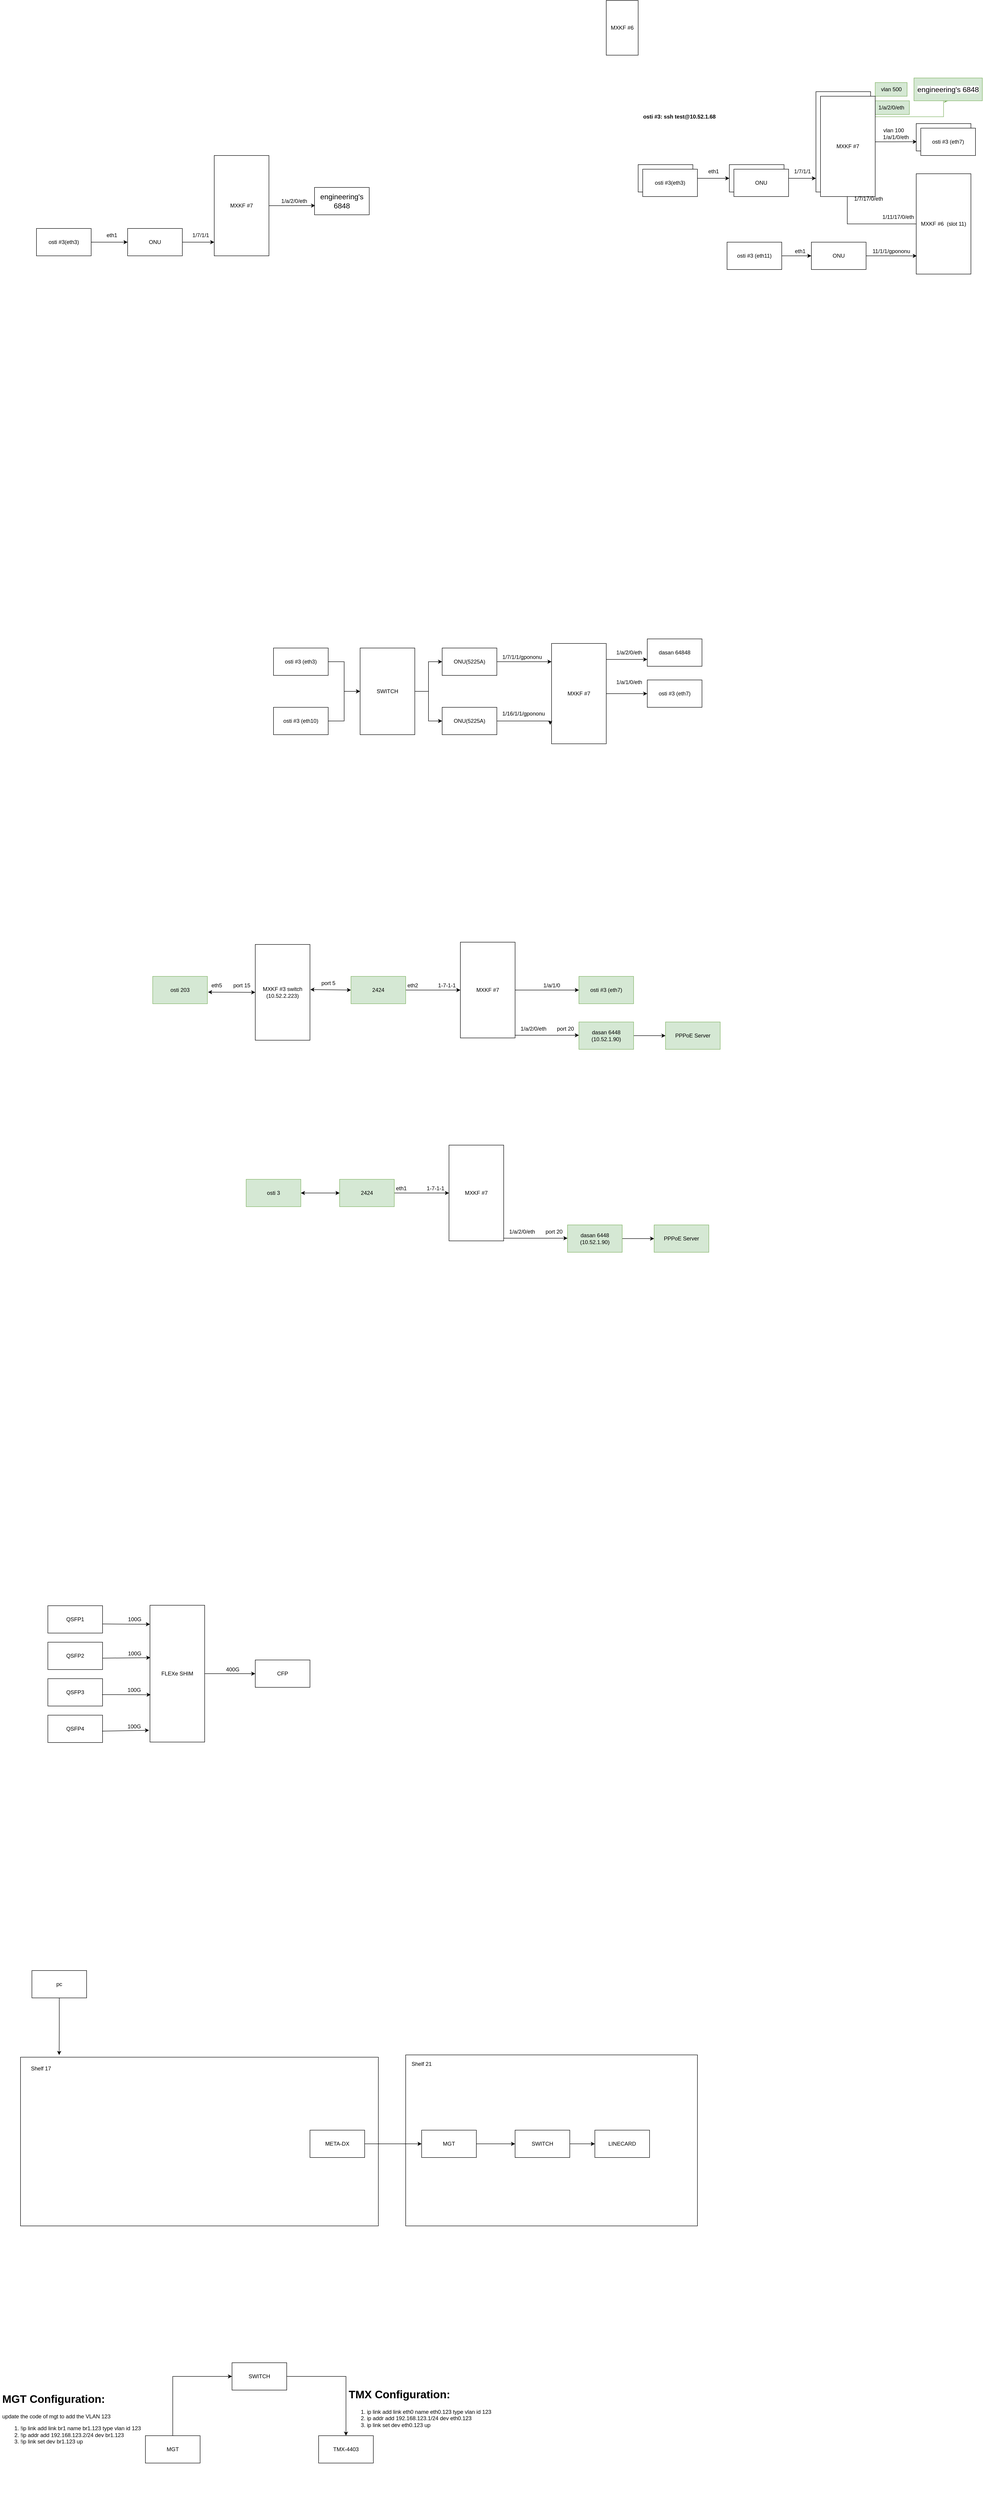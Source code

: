 <mxfile version="22.1.8" type="github">
  <diagram id="tsFhzmOzj81X6Yah-v6f" name="Page-1">
    <mxGraphModel dx="3130" dy="735" grid="1" gridSize="10" guides="1" tooltips="1" connect="1" arrows="1" fold="1" page="1" pageScale="1" pageWidth="850" pageHeight="1100" math="0" shadow="0">
      <root>
        <mxCell id="0" />
        <mxCell id="1" parent="0" />
        <mxCell id="RoBhPjakch0S73SjZGBo-20" value="" style="rounded=0;whiteSpace=wrap;html=1;" parent="1" vertex="1">
          <mxGeometry x="-490" y="4565" width="640" height="375" as="geometry" />
        </mxCell>
        <mxCell id="RoBhPjakch0S73SjZGBo-16" value="" style="rounded=0;whiteSpace=wrap;html=1;" parent="1" vertex="1">
          <mxGeometry x="-1335" y="4570" width="785" height="370" as="geometry" />
        </mxCell>
        <mxCell id="ycfVXXyiEoJaVL-t-4BX-1" value="QSFP1" style="rounded=0;whiteSpace=wrap;html=1;" parent="1" vertex="1">
          <mxGeometry x="-1275" y="3580" width="120" height="60" as="geometry" />
        </mxCell>
        <mxCell id="ycfVXXyiEoJaVL-t-4BX-2" value="QSFP2" style="rounded=0;whiteSpace=wrap;html=1;" parent="1" vertex="1">
          <mxGeometry x="-1275" y="3660" width="120" height="60" as="geometry" />
        </mxCell>
        <mxCell id="ycfVXXyiEoJaVL-t-4BX-3" value="QSFP3" style="rounded=0;whiteSpace=wrap;html=1;" parent="1" vertex="1">
          <mxGeometry x="-1275" y="3740" width="120" height="60" as="geometry" />
        </mxCell>
        <mxCell id="ycfVXXyiEoJaVL-t-4BX-4" value="QSFP4" style="rounded=0;whiteSpace=wrap;html=1;" parent="1" vertex="1">
          <mxGeometry x="-1275" y="3820" width="120" height="60" as="geometry" />
        </mxCell>
        <mxCell id="ycfVXXyiEoJaVL-t-4BX-17" style="edgeStyle=orthogonalEdgeStyle;rounded=0;orthogonalLoop=1;jettySize=auto;html=1;entryX=0;entryY=0.5;entryDx=0;entryDy=0;" parent="1" source="ycfVXXyiEoJaVL-t-4BX-5" target="ycfVXXyiEoJaVL-t-4BX-16" edge="1">
          <mxGeometry relative="1" as="geometry" />
        </mxCell>
        <mxCell id="ycfVXXyiEoJaVL-t-4BX-5" value="FLEXe SHIM" style="rounded=0;whiteSpace=wrap;html=1;" parent="1" vertex="1">
          <mxGeometry x="-1051" y="3579" width="120" height="300" as="geometry" />
        </mxCell>
        <mxCell id="ycfVXXyiEoJaVL-t-4BX-7" value="" style="endArrow=classic;html=1;rounded=0;entryX=0;entryY=0.139;entryDx=0;entryDy=0;entryPerimeter=0;" parent="1" target="ycfVXXyiEoJaVL-t-4BX-5" edge="1">
          <mxGeometry width="50" height="50" relative="1" as="geometry">
            <mxPoint x="-1155" y="3620" as="sourcePoint" />
            <mxPoint x="-1105" y="3570" as="targetPoint" />
          </mxGeometry>
        </mxCell>
        <mxCell id="ycfVXXyiEoJaVL-t-4BX-8" value="100G" style="text;html=1;align=center;verticalAlign=middle;resizable=0;points=[];autosize=1;strokeColor=none;fillColor=none;" parent="1" vertex="1">
          <mxGeometry x="-1110" y="3595" width="50" height="30" as="geometry" />
        </mxCell>
        <mxCell id="ycfVXXyiEoJaVL-t-4BX-9" value="" style="endArrow=classic;html=1;rounded=0;entryX=0.007;entryY=0.383;entryDx=0;entryDy=0;entryPerimeter=0;" parent="1" target="ycfVXXyiEoJaVL-t-4BX-5" edge="1">
          <mxGeometry width="50" height="50" relative="1" as="geometry">
            <mxPoint x="-1155" y="3695" as="sourcePoint" />
            <mxPoint x="-1008" y="3696" as="targetPoint" />
          </mxGeometry>
        </mxCell>
        <mxCell id="ycfVXXyiEoJaVL-t-4BX-10" value="100G" style="text;html=1;align=center;verticalAlign=middle;resizable=0;points=[];autosize=1;strokeColor=none;fillColor=none;" parent="1" vertex="1">
          <mxGeometry x="-1110" y="3670" width="50" height="30" as="geometry" />
        </mxCell>
        <mxCell id="ycfVXXyiEoJaVL-t-4BX-11" value="" style="endArrow=classic;html=1;rounded=0;entryX=0.013;entryY=0.654;entryDx=0;entryDy=0;entryPerimeter=0;" parent="1" target="ycfVXXyiEoJaVL-t-4BX-5" edge="1">
          <mxGeometry width="50" height="50" relative="1" as="geometry">
            <mxPoint x="-1156" y="3775" as="sourcePoint" />
            <mxPoint x="-1005" y="3775" as="targetPoint" />
          </mxGeometry>
        </mxCell>
        <mxCell id="ycfVXXyiEoJaVL-t-4BX-12" value="100G" style="text;html=1;align=center;verticalAlign=middle;resizable=0;points=[];autosize=1;strokeColor=none;fillColor=none;" parent="1" vertex="1">
          <mxGeometry x="-1111" y="3750" width="50" height="30" as="geometry" />
        </mxCell>
        <mxCell id="ycfVXXyiEoJaVL-t-4BX-13" value="" style="endArrow=classic;html=1;rounded=0;entryX=-0.017;entryY=0.914;entryDx=0;entryDy=0;entryPerimeter=0;" parent="1" target="ycfVXXyiEoJaVL-t-4BX-5" edge="1">
          <mxGeometry width="50" height="50" relative="1" as="geometry">
            <mxPoint x="-1156" y="3855" as="sourcePoint" />
            <mxPoint x="-1005" y="3855" as="targetPoint" />
          </mxGeometry>
        </mxCell>
        <mxCell id="ycfVXXyiEoJaVL-t-4BX-14" value="100G" style="text;html=1;align=center;verticalAlign=middle;resizable=0;points=[];autosize=1;strokeColor=none;fillColor=none;" parent="1" vertex="1">
          <mxGeometry x="-1111" y="3830" width="50" height="30" as="geometry" />
        </mxCell>
        <mxCell id="xkojzBocIQlxvHc8nYXy-2" style="edgeStyle=orthogonalEdgeStyle;rounded=0;orthogonalLoop=1;jettySize=auto;html=1;entryX=0.011;entryY=0.663;entryDx=0;entryDy=0;entryPerimeter=0;" parent="1" source="oCaNXbAEzwnn3TS64N5w-2" target="OVJsIE3Kg0r2sYpZOIyG-10" edge="1">
          <mxGeometry relative="1" as="geometry" />
        </mxCell>
        <mxCell id="kOKdreXNkwBDauQ7wuBe-7" style="edgeStyle=orthogonalEdgeStyle;rounded=0;orthogonalLoop=1;jettySize=auto;html=1;exitX=1;exitY=0.25;exitDx=0;exitDy=0;entryX=0.5;entryY=1;entryDx=0;entryDy=0;fillColor=#d5e8d4;strokeColor=#82b366;" parent="1" source="oCaNXbAEzwnn3TS64N5w-2" target="kOKdreXNkwBDauQ7wuBe-3" edge="1">
          <mxGeometry relative="1" as="geometry">
            <mxPoint x="690" y="315.143" as="targetPoint" />
            <Array as="points">
              <mxPoint x="690" y="315" />
            </Array>
          </mxGeometry>
        </mxCell>
        <mxCell id="oCaNXbAEzwnn3TS64N5w-2" value="MXKF #7" style="rounded=0;whiteSpace=wrap;html=1;" parent="1" vertex="1">
          <mxGeometry x="410" y="260" width="120" height="220" as="geometry" />
        </mxCell>
        <mxCell id="oCaNXbAEzwnn3TS64N5w-5" value="MXKF #6" style="rounded=0;whiteSpace=wrap;html=1;" parent="1" vertex="1">
          <mxGeometry x="-50" y="60" width="70" height="120" as="geometry" />
        </mxCell>
        <mxCell id="OVJsIE3Kg0r2sYpZOIyG-3" value="ONU" style="rounded=0;whiteSpace=wrap;html=1;" parent="1" vertex="1">
          <mxGeometry x="220" y="420" width="120" height="60" as="geometry" />
        </mxCell>
        <mxCell id="OVJsIE3Kg0r2sYpZOIyG-6" value="" style="endArrow=classic;html=1;rounded=0;exitX=1;exitY=0.5;exitDx=0;exitDy=0;" parent="1" source="OVJsIE3Kg0r2sYpZOIyG-3" edge="1">
          <mxGeometry width="50" height="50" relative="1" as="geometry">
            <mxPoint x="630" y="370" as="sourcePoint" />
            <mxPoint x="410" y="450" as="targetPoint" />
            <Array as="points">
              <mxPoint x="409" y="450" />
            </Array>
          </mxGeometry>
        </mxCell>
        <mxCell id="OVJsIE3Kg0r2sYpZOIyG-7" value="1/7/1/1" style="text;html=1;align=center;verticalAlign=middle;resizable=0;points=[];autosize=1;strokeColor=none;fillColor=none;" parent="1" vertex="1">
          <mxGeometry x="350" y="420" width="60" height="30" as="geometry" />
        </mxCell>
        <mxCell id="OVJsIE3Kg0r2sYpZOIyG-8" value="osti #3(eth3)" style="rounded=0;whiteSpace=wrap;html=1;" parent="1" vertex="1">
          <mxGeometry x="20" y="420" width="120" height="60" as="geometry" />
        </mxCell>
        <mxCell id="OVJsIE3Kg0r2sYpZOIyG-9" value="" style="endArrow=classic;html=1;rounded=0;entryX=0;entryY=0.5;entryDx=0;entryDy=0;exitX=1;exitY=0.5;exitDx=0;exitDy=0;" parent="1" source="OVJsIE3Kg0r2sYpZOIyG-8" target="OVJsIE3Kg0r2sYpZOIyG-3" edge="1">
          <mxGeometry width="50" height="50" relative="1" as="geometry">
            <mxPoint x="500" y="370" as="sourcePoint" />
            <mxPoint x="550" y="320" as="targetPoint" />
          </mxGeometry>
        </mxCell>
        <mxCell id="OVJsIE3Kg0r2sYpZOIyG-10" value="osti #3 (eth7)" style="rounded=0;whiteSpace=wrap;html=1;" parent="1" vertex="1">
          <mxGeometry x="630" y="330" width="120" height="60" as="geometry" />
        </mxCell>
        <mxCell id="OVJsIE3Kg0r2sYpZOIyG-12" value="1/a/1/0/eth" style="text;html=1;align=center;verticalAlign=middle;resizable=0;points=[];autosize=1;strokeColor=none;fillColor=none;" parent="1" vertex="1">
          <mxGeometry x="545" y="345" width="80" height="30" as="geometry" />
        </mxCell>
        <mxCell id="OVJsIE3Kg0r2sYpZOIyG-13" value="eth1" style="text;html=1;align=center;verticalAlign=middle;resizable=0;points=[];autosize=1;strokeColor=none;fillColor=none;" parent="1" vertex="1">
          <mxGeometry x="160" y="420" width="50" height="30" as="geometry" />
        </mxCell>
        <mxCell id="Korf-E8ZxmhPNMWWgL9d-3" value="1/7/17/0/eth" style="text;html=1;align=center;verticalAlign=middle;resizable=0;points=[];autosize=1;strokeColor=none;fillColor=none;" parent="1" vertex="1">
          <mxGeometry x="480" y="480" width="90" height="30" as="geometry" />
        </mxCell>
        <mxCell id="C3RCakh0eqGwOHcdUnzC-3" style="edgeStyle=orthogonalEdgeStyle;rounded=0;orthogonalLoop=1;jettySize=auto;html=1;entryX=0;entryY=0.5;entryDx=0;entryDy=0;" parent="1" source="zYByoX5MQHZUKJVzKYo3-1" target="C3RCakh0eqGwOHcdUnzC-2" edge="1">
          <mxGeometry relative="1" as="geometry" />
        </mxCell>
        <mxCell id="zYByoX5MQHZUKJVzKYo3-1" value="osti #3&amp;nbsp;(eth11)" style="rounded=0;whiteSpace=wrap;html=1;" parent="1" vertex="1">
          <mxGeometry x="215" y="590" width="120" height="60" as="geometry" />
        </mxCell>
        <mxCell id="C3RCakh0eqGwOHcdUnzC-1" style="edgeStyle=orthogonalEdgeStyle;rounded=0;orthogonalLoop=1;jettySize=auto;html=1;exitX=0;exitY=0.5;exitDx=0;exitDy=0;entryX=0.573;entryY=0.996;entryDx=0;entryDy=0;entryPerimeter=0;" parent="1" source="SztMY1M9_27JJNUBQcHW-1" target="oCaNXbAEzwnn3TS64N5w-2" edge="1">
          <mxGeometry relative="1" as="geometry">
            <mxPoint x="470" y="550" as="targetPoint" />
            <Array as="points">
              <mxPoint x="479" y="550" />
            </Array>
          </mxGeometry>
        </mxCell>
        <mxCell id="SztMY1M9_27JJNUBQcHW-1" value="MXKF #6&amp;nbsp; (slot 11)" style="rounded=0;whiteSpace=wrap;html=1;" parent="1" vertex="1">
          <mxGeometry x="630" y="440" width="120" height="220" as="geometry" />
        </mxCell>
        <mxCell id="HCRacPn0EdS-XTFSOw1g-1" value="&lt;b&gt;osti #3:&amp;nbsp;ssh test@10.52.1.68&lt;/b&gt;" style="text;html=1;align=center;verticalAlign=middle;resizable=0;points=[];autosize=1;strokeColor=none;fillColor=none;" parent="1" vertex="1">
          <mxGeometry x="20" y="300" width="180" height="30" as="geometry" />
        </mxCell>
        <mxCell id="kOKdreXNkwBDauQ7wuBe-11" style="edgeStyle=orthogonalEdgeStyle;rounded=0;orthogonalLoop=1;jettySize=auto;html=1;entryX=0.011;entryY=0.819;entryDx=0;entryDy=0;entryPerimeter=0;" parent="1" source="C3RCakh0eqGwOHcdUnzC-2" target="SztMY1M9_27JJNUBQcHW-1" edge="1">
          <mxGeometry relative="1" as="geometry" />
        </mxCell>
        <mxCell id="C3RCakh0eqGwOHcdUnzC-2" value="ONU" style="rounded=0;whiteSpace=wrap;html=1;" parent="1" vertex="1">
          <mxGeometry x="400" y="590" width="120" height="60" as="geometry" />
        </mxCell>
        <mxCell id="C3RCakh0eqGwOHcdUnzC-5" value="eth1" style="text;html=1;align=center;verticalAlign=middle;resizable=0;points=[];autosize=1;strokeColor=none;fillColor=none;" parent="1" vertex="1">
          <mxGeometry x="350" y="595" width="50" height="30" as="geometry" />
        </mxCell>
        <mxCell id="C3RCakh0eqGwOHcdUnzC-6" value="11/1/1/gpononu" style="text;html=1;align=center;verticalAlign=middle;resizable=0;points=[];autosize=1;strokeColor=none;fillColor=none;" parent="1" vertex="1">
          <mxGeometry x="520" y="595" width="110" height="30" as="geometry" />
        </mxCell>
        <mxCell id="C3RCakh0eqGwOHcdUnzC-7" value="1/11/17/0/eth" style="text;html=1;align=center;verticalAlign=middle;resizable=0;points=[];autosize=1;strokeColor=none;fillColor=none;" parent="1" vertex="1">
          <mxGeometry x="545" y="520" width="90" height="30" as="geometry" />
        </mxCell>
        <mxCell id="mVCpiIn3_WIX-GBMm18o-9" style="edgeStyle=orthogonalEdgeStyle;rounded=0;orthogonalLoop=1;jettySize=auto;html=1;entryX=0;entryY=0.5;entryDx=0;entryDy=0;" parent="1" source="mVCpiIn3_WIX-GBMm18o-1" target="mVCpiIn3_WIX-GBMm18o-8" edge="1">
          <mxGeometry relative="1" as="geometry">
            <mxPoint x="50" y="1580" as="targetPoint" />
          </mxGeometry>
        </mxCell>
        <mxCell id="mVCpiIn3_WIX-GBMm18o-1" value="MXKF #7" style="rounded=0;whiteSpace=wrap;html=1;" parent="1" vertex="1">
          <mxGeometry x="-170" y="1470" width="120" height="220" as="geometry" />
        </mxCell>
        <mxCell id="BkRxhuz1LjW5tZ534fWz-19" value="" style="edgeStyle=orthogonalEdgeStyle;rounded=0;orthogonalLoop=1;jettySize=auto;html=1;" parent="1" source="mVCpiIn3_WIX-GBMm18o-3" target="BkRxhuz1LjW5tZ534fWz-18" edge="1">
          <mxGeometry relative="1" as="geometry" />
        </mxCell>
        <mxCell id="mVCpiIn3_WIX-GBMm18o-3" value="osti #3&amp;nbsp;(eth3)" style="rounded=0;whiteSpace=wrap;html=1;" parent="1" vertex="1">
          <mxGeometry x="-780" y="1480" width="120" height="60" as="geometry" />
        </mxCell>
        <mxCell id="mVCpiIn3_WIX-GBMm18o-6" value="" style="edgeStyle=orthogonalEdgeStyle;rounded=0;orthogonalLoop=1;jettySize=auto;html=1;" parent="1" source="mVCpiIn3_WIX-GBMm18o-4" target="mVCpiIn3_WIX-GBMm18o-1" edge="1">
          <mxGeometry relative="1" as="geometry">
            <Array as="points">
              <mxPoint x="-190" y="1510" />
              <mxPoint x="-190" y="1510" />
            </Array>
          </mxGeometry>
        </mxCell>
        <mxCell id="mVCpiIn3_WIX-GBMm18o-4" value="ONU(5225A)" style="rounded=0;whiteSpace=wrap;html=1;" parent="1" vertex="1">
          <mxGeometry x="-410" y="1480" width="120" height="60" as="geometry" />
        </mxCell>
        <mxCell id="mVCpiIn3_WIX-GBMm18o-7" value="1/7/1/1/gpononu" style="text;html=1;align=center;verticalAlign=middle;resizable=0;points=[];autosize=1;strokeColor=none;fillColor=none;" parent="1" vertex="1">
          <mxGeometry x="-290" y="1485" width="110" height="30" as="geometry" />
        </mxCell>
        <mxCell id="mVCpiIn3_WIX-GBMm18o-8" value="osti #3 (eth7)" style="rounded=0;whiteSpace=wrap;html=1;" parent="1" vertex="1">
          <mxGeometry x="40" y="1550" width="120" height="60" as="geometry" />
        </mxCell>
        <mxCell id="mVCpiIn3_WIX-GBMm18o-10" value="1/a/1/0/eth" style="text;html=1;align=center;verticalAlign=middle;resizable=0;points=[];autosize=1;strokeColor=none;fillColor=none;" parent="1" vertex="1">
          <mxGeometry x="-40" y="1540" width="80" height="30" as="geometry" />
        </mxCell>
        <mxCell id="kOKdreXNkwBDauQ7wuBe-3" value="&lt;span style=&quot;font-size: 12pt; font-family: Calibri, Arial, Helvetica, sans-serif; background-color: white;&quot;&gt;engineering&#39;s 6848&lt;/span&gt;" style="rounded=0;whiteSpace=wrap;html=1;fillColor=#d5e8d4;strokeColor=#82b366;" parent="1" vertex="1">
          <mxGeometry x="625" y="230" width="150" height="50" as="geometry" />
        </mxCell>
        <mxCell id="kOKdreXNkwBDauQ7wuBe-5" value="1/a/2/0/eth" style="text;html=1;align=center;verticalAlign=middle;resizable=0;points=[];autosize=1;strokeColor=#82b366;fillColor=#d5e8d4;" parent="1" vertex="1">
          <mxGeometry x="535" y="280" width="80" height="30" as="geometry" />
        </mxCell>
        <mxCell id="kOKdreXNkwBDauQ7wuBe-8" value="vlan 500" style="text;html=1;align=center;verticalAlign=middle;resizable=0;points=[];autosize=1;strokeColor=#82b366;fillColor=#d5e8d4;" parent="1" vertex="1">
          <mxGeometry x="540" y="240" width="70" height="30" as="geometry" />
        </mxCell>
        <mxCell id="kOKdreXNkwBDauQ7wuBe-10" value="vlan 100" style="text;html=1;align=center;verticalAlign=middle;resizable=0;points=[];autosize=1;strokeColor=none;fillColor=none;" parent="1" vertex="1">
          <mxGeometry x="545" y="330" width="70" height="30" as="geometry" />
        </mxCell>
        <mxCell id="RSZp79WXC-A6phsk6NE1-1" style="edgeStyle=orthogonalEdgeStyle;rounded=0;orthogonalLoop=1;jettySize=auto;html=1;entryX=0.011;entryY=0.663;entryDx=0;entryDy=0;entryPerimeter=0;" parent="1" source="RSZp79WXC-A6phsk6NE1-3" target="RSZp79WXC-A6phsk6NE1-9" edge="1">
          <mxGeometry relative="1" as="geometry" />
        </mxCell>
        <mxCell id="RSZp79WXC-A6phsk6NE1-3" value="MXKF #7" style="rounded=0;whiteSpace=wrap;html=1;" parent="1" vertex="1">
          <mxGeometry x="-910" y="400" width="120" height="220" as="geometry" />
        </mxCell>
        <mxCell id="RSZp79WXC-A6phsk6NE1-4" value="ONU" style="rounded=0;whiteSpace=wrap;html=1;" parent="1" vertex="1">
          <mxGeometry x="-1100" y="560" width="120" height="60" as="geometry" />
        </mxCell>
        <mxCell id="RSZp79WXC-A6phsk6NE1-5" value="" style="endArrow=classic;html=1;rounded=0;exitX=1;exitY=0.5;exitDx=0;exitDy=0;" parent="1" source="RSZp79WXC-A6phsk6NE1-4" edge="1">
          <mxGeometry width="50" height="50" relative="1" as="geometry">
            <mxPoint x="-690" y="510" as="sourcePoint" />
            <mxPoint x="-910" y="590" as="targetPoint" />
            <Array as="points">
              <mxPoint x="-911" y="590" />
            </Array>
          </mxGeometry>
        </mxCell>
        <mxCell id="RSZp79WXC-A6phsk6NE1-6" value="1/7/1/1" style="text;html=1;align=center;verticalAlign=middle;resizable=0;points=[];autosize=1;strokeColor=none;fillColor=none;" parent="1" vertex="1">
          <mxGeometry x="-970" y="560" width="60" height="30" as="geometry" />
        </mxCell>
        <mxCell id="RSZp79WXC-A6phsk6NE1-7" value="osti #3(eth3)" style="rounded=0;whiteSpace=wrap;html=1;" parent="1" vertex="1">
          <mxGeometry x="-1300" y="560" width="120" height="60" as="geometry" />
        </mxCell>
        <mxCell id="RSZp79WXC-A6phsk6NE1-8" value="" style="endArrow=classic;html=1;rounded=0;entryX=0;entryY=0.5;entryDx=0;entryDy=0;exitX=1;exitY=0.5;exitDx=0;exitDy=0;" parent="1" source="RSZp79WXC-A6phsk6NE1-7" target="RSZp79WXC-A6phsk6NE1-4" edge="1">
          <mxGeometry width="50" height="50" relative="1" as="geometry">
            <mxPoint x="-820" y="510" as="sourcePoint" />
            <mxPoint x="-770" y="460" as="targetPoint" />
          </mxGeometry>
        </mxCell>
        <mxCell id="RSZp79WXC-A6phsk6NE1-9" value="&lt;span style=&quot;font-family: Calibri, Arial, Helvetica, sans-serif; font-size: 16px; background-color: rgb(255, 255, 255);&quot;&gt;engineering&#39;s 6848&lt;/span&gt;" style="rounded=0;whiteSpace=wrap;html=1;" parent="1" vertex="1">
          <mxGeometry x="-690" y="470" width="120" height="60" as="geometry" />
        </mxCell>
        <mxCell id="RSZp79WXC-A6phsk6NE1-10" value="1/a/2/0/eth" style="text;html=1;align=center;verticalAlign=middle;resizable=0;points=[];autosize=1;strokeColor=none;fillColor=none;" parent="1" vertex="1">
          <mxGeometry x="-775" y="485" width="80" height="30" as="geometry" />
        </mxCell>
        <mxCell id="RSZp79WXC-A6phsk6NE1-11" value="eth1" style="text;html=1;align=center;verticalAlign=middle;resizable=0;points=[];autosize=1;strokeColor=none;fillColor=none;" parent="1" vertex="1">
          <mxGeometry x="-1160" y="560" width="50" height="30" as="geometry" />
        </mxCell>
        <mxCell id="BkRxhuz1LjW5tZ534fWz-1" value="MXKF #7" style="rounded=0;whiteSpace=wrap;html=1;" parent="1" vertex="1">
          <mxGeometry x="420" y="270" width="120" height="220" as="geometry" />
        </mxCell>
        <mxCell id="BkRxhuz1LjW5tZ534fWz-2" value="ONU" style="rounded=0;whiteSpace=wrap;html=1;" parent="1" vertex="1">
          <mxGeometry x="230" y="430" width="120" height="60" as="geometry" />
        </mxCell>
        <mxCell id="BkRxhuz1LjW5tZ534fWz-3" value="osti #3(eth3)" style="rounded=0;whiteSpace=wrap;html=1;" parent="1" vertex="1">
          <mxGeometry x="30" y="430" width="120" height="60" as="geometry" />
        </mxCell>
        <mxCell id="BkRxhuz1LjW5tZ534fWz-4" value="osti #3 (eth7)" style="rounded=0;whiteSpace=wrap;html=1;" parent="1" vertex="1">
          <mxGeometry x="640" y="340" width="120" height="60" as="geometry" />
        </mxCell>
        <mxCell id="BkRxhuz1LjW5tZ534fWz-5" value="dasan 64848" style="rounded=0;whiteSpace=wrap;html=1;" parent="1" vertex="1">
          <mxGeometry x="40" y="1460" width="120" height="60" as="geometry" />
        </mxCell>
        <mxCell id="BkRxhuz1LjW5tZ534fWz-6" value="1/a/2/0/eth" style="text;html=1;align=center;verticalAlign=middle;resizable=0;points=[];autosize=1;strokeColor=none;fillColor=none;" parent="1" vertex="1">
          <mxGeometry x="-40" y="1475" width="80" height="30" as="geometry" />
        </mxCell>
        <mxCell id="BkRxhuz1LjW5tZ534fWz-9" style="edgeStyle=orthogonalEdgeStyle;rounded=0;orthogonalLoop=1;jettySize=auto;html=1;entryX=0;entryY=0.5;entryDx=0;entryDy=0;" parent="1" edge="1">
          <mxGeometry relative="1" as="geometry">
            <mxPoint x="40" y="1505" as="targetPoint" />
            <mxPoint x="-50" y="1505" as="sourcePoint" />
          </mxGeometry>
        </mxCell>
        <mxCell id="BkRxhuz1LjW5tZ534fWz-20" value="" style="edgeStyle=orthogonalEdgeStyle;rounded=0;orthogonalLoop=1;jettySize=auto;html=1;" parent="1" source="BkRxhuz1LjW5tZ534fWz-11" target="BkRxhuz1LjW5tZ534fWz-18" edge="1">
          <mxGeometry relative="1" as="geometry" />
        </mxCell>
        <mxCell id="BkRxhuz1LjW5tZ534fWz-11" value="osti #3&amp;nbsp;(eth10)" style="rounded=0;whiteSpace=wrap;html=1;" parent="1" vertex="1">
          <mxGeometry x="-780" y="1610" width="120" height="60" as="geometry" />
        </mxCell>
        <mxCell id="BkRxhuz1LjW5tZ534fWz-14" style="edgeStyle=orthogonalEdgeStyle;rounded=0;orthogonalLoop=1;jettySize=auto;html=1;entryX=-0.025;entryY=0.811;entryDx=0;entryDy=0;entryPerimeter=0;" parent="1" source="BkRxhuz1LjW5tZ534fWz-12" target="mVCpiIn3_WIX-GBMm18o-1" edge="1">
          <mxGeometry relative="1" as="geometry">
            <mxPoint x="-240.0" y="1640" as="targetPoint" />
            <Array as="points">
              <mxPoint x="-173" y="1640" />
            </Array>
          </mxGeometry>
        </mxCell>
        <mxCell id="BkRxhuz1LjW5tZ534fWz-12" value="ONU(5225A)" style="rounded=0;whiteSpace=wrap;html=1;" parent="1" vertex="1">
          <mxGeometry x="-410" y="1610" width="120" height="60" as="geometry" />
        </mxCell>
        <mxCell id="BkRxhuz1LjW5tZ534fWz-15" value="&lt;span style=&quot;color: rgb(0, 0, 0); font-family: Helvetica; font-size: 12px; font-style: normal; font-variant-ligatures: normal; font-variant-caps: normal; font-weight: 400; letter-spacing: normal; orphans: 2; text-align: center; text-indent: 0px; text-transform: none; widows: 2; word-spacing: 0px; -webkit-text-stroke-width: 0px; background-color: rgb(251, 251, 251); text-decoration-thickness: initial; text-decoration-style: initial; text-decoration-color: initial; float: none; display: inline !important;&quot;&gt;1/16/1/1/gpononu&lt;/span&gt;" style="text;whiteSpace=wrap;html=1;" parent="1" vertex="1">
          <mxGeometry x="-280" y="1610" width="120" height="40" as="geometry" />
        </mxCell>
        <mxCell id="BkRxhuz1LjW5tZ534fWz-24" value="" style="edgeStyle=orthogonalEdgeStyle;rounded=0;orthogonalLoop=1;jettySize=auto;html=1;" parent="1" source="BkRxhuz1LjW5tZ534fWz-18" target="BkRxhuz1LjW5tZ534fWz-12" edge="1">
          <mxGeometry relative="1" as="geometry" />
        </mxCell>
        <mxCell id="BkRxhuz1LjW5tZ534fWz-25" style="edgeStyle=orthogonalEdgeStyle;rounded=0;orthogonalLoop=1;jettySize=auto;html=1;entryX=0;entryY=0.5;entryDx=0;entryDy=0;" parent="1" source="BkRxhuz1LjW5tZ534fWz-18" target="mVCpiIn3_WIX-GBMm18o-4" edge="1">
          <mxGeometry relative="1" as="geometry" />
        </mxCell>
        <mxCell id="BkRxhuz1LjW5tZ534fWz-18" value="SWITCH" style="rounded=0;whiteSpace=wrap;html=1;" parent="1" vertex="1">
          <mxGeometry x="-590" y="1480" width="120" height="190" as="geometry" />
        </mxCell>
        <mxCell id="4xkc-XfkNns_NwcKh9wJ-1" value="osti 203" style="rounded=0;whiteSpace=wrap;html=1;fillColor=#d5e8d4;strokeColor=#82b366;" parent="1" vertex="1">
          <mxGeometry x="-1045" y="2200" width="120" height="60" as="geometry" />
        </mxCell>
        <mxCell id="4xkc-XfkNns_NwcKh9wJ-4" value="MXKF #3 switch (10.52.2.223)" style="rounded=0;whiteSpace=wrap;html=1;" parent="1" vertex="1">
          <mxGeometry x="-820" y="2130" width="120" height="210" as="geometry" />
        </mxCell>
        <mxCell id="4xkc-XfkNns_NwcKh9wJ-5" value="" style="endArrow=classic;startArrow=classic;html=1;rounded=0;entryX=1.011;entryY=0.576;entryDx=0;entryDy=0;entryPerimeter=0;exitX=0;exitY=0.5;exitDx=0;exitDy=0;" parent="1" source="4xkc-XfkNns_NwcKh9wJ-4" target="4xkc-XfkNns_NwcKh9wJ-1" edge="1">
          <mxGeometry width="50" height="50" relative="1" as="geometry">
            <mxPoint x="-720" y="2220" as="sourcePoint" />
            <mxPoint x="-670" y="2170" as="targetPoint" />
          </mxGeometry>
        </mxCell>
        <mxCell id="4xkc-XfkNns_NwcKh9wJ-6" value="eth5" style="text;html=1;align=center;verticalAlign=middle;resizable=0;points=[];autosize=1;strokeColor=none;fillColor=none;" parent="1" vertex="1">
          <mxGeometry x="-930" y="2205" width="50" height="30" as="geometry" />
        </mxCell>
        <mxCell id="4xkc-XfkNns_NwcKh9wJ-7" value="port 15" style="text;html=1;align=center;verticalAlign=middle;resizable=0;points=[];autosize=1;strokeColor=none;fillColor=none;" parent="1" vertex="1">
          <mxGeometry x="-880" y="2205" width="60" height="30" as="geometry" />
        </mxCell>
        <mxCell id="4xkc-XfkNns_NwcKh9wJ-16" style="edgeStyle=orthogonalEdgeStyle;rounded=0;orthogonalLoop=1;jettySize=auto;html=1;entryX=0;entryY=0.5;entryDx=0;entryDy=0;" parent="1" source="4xkc-XfkNns_NwcKh9wJ-9" target="4xkc-XfkNns_NwcKh9wJ-15" edge="1">
          <mxGeometry relative="1" as="geometry" />
        </mxCell>
        <mxCell id="4xkc-XfkNns_NwcKh9wJ-9" value="2424" style="rounded=0;whiteSpace=wrap;html=1;fillColor=#d5e8d4;strokeColor=#82b366;" parent="1" vertex="1">
          <mxGeometry x="-610" y="2200" width="120" height="60" as="geometry" />
        </mxCell>
        <mxCell id="4xkc-XfkNns_NwcKh9wJ-11" value="port 5" style="text;html=1;align=center;verticalAlign=middle;resizable=0;points=[];autosize=1;strokeColor=none;fillColor=none;" parent="1" vertex="1">
          <mxGeometry x="-685" y="2200" width="50" height="30" as="geometry" />
        </mxCell>
        <mxCell id="4xkc-XfkNns_NwcKh9wJ-12" value="" style="endArrow=classic;startArrow=classic;html=1;rounded=0;exitX=1.006;exitY=0.471;exitDx=0;exitDy=0;exitPerimeter=0;entryX=0;entryY=0.5;entryDx=0;entryDy=0;" parent="1" source="4xkc-XfkNns_NwcKh9wJ-4" target="4xkc-XfkNns_NwcKh9wJ-9" edge="1">
          <mxGeometry width="50" height="50" relative="1" as="geometry">
            <mxPoint x="-640" y="2260" as="sourcePoint" />
            <mxPoint x="-590" y="2210" as="targetPoint" />
          </mxGeometry>
        </mxCell>
        <mxCell id="4xkc-XfkNns_NwcKh9wJ-14" value="eth2" style="text;html=1;align=center;verticalAlign=middle;resizable=0;points=[];autosize=1;strokeColor=none;fillColor=none;" parent="1" vertex="1">
          <mxGeometry x="-500" y="2205" width="50" height="30" as="geometry" />
        </mxCell>
        <mxCell id="4xkc-XfkNns_NwcKh9wJ-31" style="edgeStyle=orthogonalEdgeStyle;rounded=0;orthogonalLoop=1;jettySize=auto;html=1;entryX=0;entryY=0.5;entryDx=0;entryDy=0;" parent="1" source="4xkc-XfkNns_NwcKh9wJ-15" target="4xkc-XfkNns_NwcKh9wJ-30" edge="1">
          <mxGeometry relative="1" as="geometry">
            <mxPoint x="-141.8" y="2230.17" as="targetPoint" />
          </mxGeometry>
        </mxCell>
        <mxCell id="4xkc-XfkNns_NwcKh9wJ-15" value="MXKF #7" style="rounded=0;whiteSpace=wrap;html=1;" parent="1" vertex="1">
          <mxGeometry x="-370" y="2125" width="120" height="210" as="geometry" />
        </mxCell>
        <mxCell id="4xkc-XfkNns_NwcKh9wJ-25" value="1-7-1-1" style="text;html=1;align=center;verticalAlign=middle;resizable=0;points=[];autosize=1;strokeColor=none;fillColor=none;" parent="1" vertex="1">
          <mxGeometry x="-430" y="2205" width="60" height="30" as="geometry" />
        </mxCell>
        <mxCell id="4xkc-XfkNns_NwcKh9wJ-30" value="osti #3 (eth7)" style="rounded=0;whiteSpace=wrap;html=1;fillColor=#d5e8d4;strokeColor=#82b366;" parent="1" vertex="1">
          <mxGeometry x="-110" y="2200" width="120" height="60" as="geometry" />
        </mxCell>
        <mxCell id="4xkc-XfkNns_NwcKh9wJ-33" value="1/a/1/0" style="text;html=1;align=center;verticalAlign=middle;resizable=0;points=[];autosize=1;strokeColor=none;fillColor=none;" parent="1" vertex="1">
          <mxGeometry x="-200" y="2205" width="60" height="30" as="geometry" />
        </mxCell>
        <mxCell id="2Ei9c7fEXMEgcuaAe74b-4" style="edgeStyle=orthogonalEdgeStyle;rounded=0;orthogonalLoop=1;jettySize=auto;html=1;entryX=0;entryY=0.5;entryDx=0;entryDy=0;" parent="1" source="4xkc-XfkNns_NwcKh9wJ-34" target="2Ei9c7fEXMEgcuaAe74b-3" edge="1">
          <mxGeometry relative="1" as="geometry" />
        </mxCell>
        <mxCell id="4xkc-XfkNns_NwcKh9wJ-34" value="dasan 6448&lt;br&gt;(10.52.1.90)" style="rounded=0;whiteSpace=wrap;html=1;fillColor=#d5e8d4;strokeColor=#82b366;" parent="1" vertex="1">
          <mxGeometry x="-110" y="2300" width="120" height="60" as="geometry" />
        </mxCell>
        <mxCell id="4xkc-XfkNns_NwcKh9wJ-35" value="1/a/2/0/eth" style="text;html=1;align=center;verticalAlign=middle;resizable=0;points=[];autosize=1;strokeColor=none;fillColor=none;" parent="1" vertex="1">
          <mxGeometry x="-250" y="2300" width="80" height="30" as="geometry" />
        </mxCell>
        <mxCell id="4xkc-XfkNns_NwcKh9wJ-36" style="edgeStyle=orthogonalEdgeStyle;rounded=0;orthogonalLoop=1;jettySize=auto;html=1;entryX=0;entryY=0.5;entryDx=0;entryDy=0;" parent="1" edge="1">
          <mxGeometry relative="1" as="geometry">
            <mxPoint x="-250" y="2329.17" as="sourcePoint" />
            <mxPoint x="-110" y="2329.17" as="targetPoint" />
          </mxGeometry>
        </mxCell>
        <mxCell id="2Ei9c7fEXMEgcuaAe74b-2" value="port 20" style="text;html=1;align=center;verticalAlign=middle;resizable=0;points=[];autosize=1;strokeColor=none;fillColor=none;" parent="1" vertex="1">
          <mxGeometry x="-170" y="2300" width="60" height="30" as="geometry" />
        </mxCell>
        <mxCell id="2Ei9c7fEXMEgcuaAe74b-3" value="PPPoE Server" style="rounded=0;whiteSpace=wrap;html=1;fillColor=#d5e8d4;strokeColor=#82b366;" parent="1" vertex="1">
          <mxGeometry x="80" y="2300" width="120" height="60" as="geometry" />
        </mxCell>
        <mxCell id="6y7-kMZOSBNuHdfG791F-1" value="osti 3" style="rounded=0;whiteSpace=wrap;html=1;fillColor=#d5e8d4;strokeColor=#82b366;" parent="1" vertex="1">
          <mxGeometry x="-840" y="2645" width="120" height="60" as="geometry" />
        </mxCell>
        <mxCell id="6y7-kMZOSBNuHdfG791F-6" style="edgeStyle=orthogonalEdgeStyle;rounded=0;orthogonalLoop=1;jettySize=auto;html=1;entryX=0;entryY=0.5;entryDx=0;entryDy=0;" parent="1" source="6y7-kMZOSBNuHdfG791F-7" target="6y7-kMZOSBNuHdfG791F-12" edge="1">
          <mxGeometry relative="1" as="geometry" />
        </mxCell>
        <mxCell id="6y7-kMZOSBNuHdfG791F-7" value="2424" style="rounded=0;whiteSpace=wrap;html=1;fillColor=#d5e8d4;strokeColor=#82b366;" parent="1" vertex="1">
          <mxGeometry x="-635" y="2645" width="120" height="60" as="geometry" />
        </mxCell>
        <mxCell id="6y7-kMZOSBNuHdfG791F-9" value="" style="endArrow=classic;startArrow=classic;html=1;rounded=0;exitX=1;exitY=0.5;exitDx=0;exitDy=0;entryX=0;entryY=0.5;entryDx=0;entryDy=0;" parent="1" source="6y7-kMZOSBNuHdfG791F-1" target="6y7-kMZOSBNuHdfG791F-7" edge="1">
          <mxGeometry width="50" height="50" relative="1" as="geometry">
            <mxPoint x="-724.28" y="2673.91" as="sourcePoint" />
            <mxPoint x="-615" y="2655" as="targetPoint" />
          </mxGeometry>
        </mxCell>
        <mxCell id="6y7-kMZOSBNuHdfG791F-10" value="eth1" style="text;html=1;align=center;verticalAlign=middle;resizable=0;points=[];autosize=1;strokeColor=none;fillColor=none;" parent="1" vertex="1">
          <mxGeometry x="-525" y="2650" width="50" height="30" as="geometry" />
        </mxCell>
        <mxCell id="6y7-kMZOSBNuHdfG791F-12" value="MXKF #7" style="rounded=0;whiteSpace=wrap;html=1;" parent="1" vertex="1">
          <mxGeometry x="-395" y="2570" width="120" height="210" as="geometry" />
        </mxCell>
        <mxCell id="6y7-kMZOSBNuHdfG791F-13" value="1-7-1-1" style="text;html=1;align=center;verticalAlign=middle;resizable=0;points=[];autosize=1;strokeColor=none;fillColor=none;" parent="1" vertex="1">
          <mxGeometry x="-455" y="2650" width="60" height="30" as="geometry" />
        </mxCell>
        <mxCell id="6y7-kMZOSBNuHdfG791F-16" style="edgeStyle=orthogonalEdgeStyle;rounded=0;orthogonalLoop=1;jettySize=auto;html=1;entryX=0;entryY=0.5;entryDx=0;entryDy=0;" parent="1" source="6y7-kMZOSBNuHdfG791F-17" target="6y7-kMZOSBNuHdfG791F-21" edge="1">
          <mxGeometry relative="1" as="geometry" />
        </mxCell>
        <mxCell id="6y7-kMZOSBNuHdfG791F-17" value="dasan 6448&lt;br&gt;(10.52.1.90)" style="rounded=0;whiteSpace=wrap;html=1;fillColor=#d5e8d4;strokeColor=#82b366;" parent="1" vertex="1">
          <mxGeometry x="-135" y="2745" width="120" height="60" as="geometry" />
        </mxCell>
        <mxCell id="6y7-kMZOSBNuHdfG791F-18" value="1/a/2/0/eth" style="text;html=1;align=center;verticalAlign=middle;resizable=0;points=[];autosize=1;strokeColor=none;fillColor=none;" parent="1" vertex="1">
          <mxGeometry x="-275" y="2745" width="80" height="30" as="geometry" />
        </mxCell>
        <mxCell id="6y7-kMZOSBNuHdfG791F-19" style="edgeStyle=orthogonalEdgeStyle;rounded=0;orthogonalLoop=1;jettySize=auto;html=1;entryX=0;entryY=0.5;entryDx=0;entryDy=0;" parent="1" edge="1">
          <mxGeometry relative="1" as="geometry">
            <mxPoint x="-275" y="2774.17" as="sourcePoint" />
            <mxPoint x="-135" y="2774.17" as="targetPoint" />
          </mxGeometry>
        </mxCell>
        <mxCell id="6y7-kMZOSBNuHdfG791F-20" value="port 20" style="text;html=1;align=center;verticalAlign=middle;resizable=0;points=[];autosize=1;strokeColor=none;fillColor=none;" parent="1" vertex="1">
          <mxGeometry x="-195" y="2745" width="60" height="30" as="geometry" />
        </mxCell>
        <mxCell id="6y7-kMZOSBNuHdfG791F-21" value="PPPoE Server" style="rounded=0;whiteSpace=wrap;html=1;fillColor=#d5e8d4;strokeColor=#82b366;" parent="1" vertex="1">
          <mxGeometry x="55" y="2745" width="120" height="60" as="geometry" />
        </mxCell>
        <mxCell id="ycfVXXyiEoJaVL-t-4BX-16" value="CFP" style="rounded=0;whiteSpace=wrap;html=1;" parent="1" vertex="1">
          <mxGeometry x="-820" y="3699" width="120" height="60" as="geometry" />
        </mxCell>
        <mxCell id="ycfVXXyiEoJaVL-t-4BX-18" value="400G" style="text;html=1;align=center;verticalAlign=middle;resizable=0;points=[];autosize=1;strokeColor=none;fillColor=none;" parent="1" vertex="1">
          <mxGeometry x="-895" y="3705" width="50" height="30" as="geometry" />
        </mxCell>
        <mxCell id="RoBhPjakch0S73SjZGBo-14" value="" style="edgeStyle=orthogonalEdgeStyle;rounded=0;orthogonalLoop=1;jettySize=auto;html=1;" parent="1" source="RoBhPjakch0S73SjZGBo-1" target="RoBhPjakch0S73SjZGBo-2" edge="1">
          <mxGeometry relative="1" as="geometry">
            <Array as="points">
              <mxPoint x="-1001" y="5270" />
            </Array>
          </mxGeometry>
        </mxCell>
        <mxCell id="RoBhPjakch0S73SjZGBo-1" value="MGT" style="rounded=0;whiteSpace=wrap;html=1;" parent="1" vertex="1">
          <mxGeometry x="-1061" y="5400" width="120" height="60" as="geometry" />
        </mxCell>
        <mxCell id="RoBhPjakch0S73SjZGBo-15" value="" style="edgeStyle=orthogonalEdgeStyle;rounded=0;orthogonalLoop=1;jettySize=auto;html=1;" parent="1" source="RoBhPjakch0S73SjZGBo-2" target="RoBhPjakch0S73SjZGBo-3" edge="1">
          <mxGeometry relative="1" as="geometry" />
        </mxCell>
        <mxCell id="RoBhPjakch0S73SjZGBo-2" value="SWITCH" style="rounded=0;whiteSpace=wrap;html=1;" parent="1" vertex="1">
          <mxGeometry x="-871" y="5240" width="120" height="60" as="geometry" />
        </mxCell>
        <mxCell id="RoBhPjakch0S73SjZGBo-3" value="TMX-4403" style="rounded=0;whiteSpace=wrap;html=1;" parent="1" vertex="1">
          <mxGeometry x="-681" y="5400" width="120" height="60" as="geometry" />
        </mxCell>
        <mxCell id="RoBhPjakch0S73SjZGBo-13" style="edgeStyle=orthogonalEdgeStyle;rounded=0;orthogonalLoop=1;jettySize=auto;html=1;entryX=0;entryY=0.5;entryDx=0;entryDy=0;" parent="1" source="RoBhPjakch0S73SjZGBo-9" edge="1">
          <mxGeometry relative="1" as="geometry">
            <mxPoint x="-455" y="4760" as="targetPoint" />
          </mxGeometry>
        </mxCell>
        <mxCell id="RoBhPjakch0S73SjZGBo-9" value="META-DX" style="rounded=0;whiteSpace=wrap;html=1;" parent="1" vertex="1">
          <mxGeometry x="-700" y="4730" width="120" height="60" as="geometry" />
        </mxCell>
        <mxCell id="RoBhPjakch0S73SjZGBo-17" value="Shelf 17" style="text;html=1;strokeColor=none;fillColor=none;align=center;verticalAlign=middle;whiteSpace=wrap;rounded=0;" parent="1" vertex="1">
          <mxGeometry x="-1320" y="4580" width="60" height="30" as="geometry" />
        </mxCell>
        <mxCell id="RoBhPjakch0S73SjZGBo-24" value="" style="edgeStyle=orthogonalEdgeStyle;rounded=0;orthogonalLoop=1;jettySize=auto;html=1;" parent="1" source="RoBhPjakch0S73SjZGBo-21" target="RoBhPjakch0S73SjZGBo-22" edge="1">
          <mxGeometry relative="1" as="geometry" />
        </mxCell>
        <mxCell id="RoBhPjakch0S73SjZGBo-21" value="MGT" style="rounded=0;whiteSpace=wrap;html=1;" parent="1" vertex="1">
          <mxGeometry x="-455" y="4730" width="120" height="60" as="geometry" />
        </mxCell>
        <mxCell id="RoBhPjakch0S73SjZGBo-25" value="" style="edgeStyle=orthogonalEdgeStyle;rounded=0;orthogonalLoop=1;jettySize=auto;html=1;" parent="1" source="RoBhPjakch0S73SjZGBo-22" target="RoBhPjakch0S73SjZGBo-23" edge="1">
          <mxGeometry relative="1" as="geometry" />
        </mxCell>
        <mxCell id="RoBhPjakch0S73SjZGBo-22" value="SWITCH" style="rounded=0;whiteSpace=wrap;html=1;" parent="1" vertex="1">
          <mxGeometry x="-250" y="4730" width="120" height="60" as="geometry" />
        </mxCell>
        <mxCell id="RoBhPjakch0S73SjZGBo-23" value="LINECARD" style="rounded=0;whiteSpace=wrap;html=1;" parent="1" vertex="1">
          <mxGeometry x="-75" y="4730" width="120" height="60" as="geometry" />
        </mxCell>
        <mxCell id="RoBhPjakch0S73SjZGBo-26" value="Shelf 21" style="text;html=1;strokeColor=none;fillColor=none;align=center;verticalAlign=middle;whiteSpace=wrap;rounded=0;" parent="1" vertex="1">
          <mxGeometry x="-485" y="4570" width="60" height="30" as="geometry" />
        </mxCell>
        <mxCell id="RoBhPjakch0S73SjZGBo-27" value="pc&lt;br&gt;" style="rounded=0;whiteSpace=wrap;html=1;" parent="1" vertex="1">
          <mxGeometry x="-1310" y="4380" width="120" height="60" as="geometry" />
        </mxCell>
        <mxCell id="RoBhPjakch0S73SjZGBo-28" style="edgeStyle=orthogonalEdgeStyle;rounded=0;orthogonalLoop=1;jettySize=auto;html=1;entryX=0.108;entryY=-0.013;entryDx=0;entryDy=0;entryPerimeter=0;" parent="1" source="RoBhPjakch0S73SjZGBo-27" target="RoBhPjakch0S73SjZGBo-16" edge="1">
          <mxGeometry relative="1" as="geometry" />
        </mxCell>
        <mxCell id="44987dvn8M-4gW68S7jH-1" value="&lt;h1&gt;MGT Configuration:&lt;/h1&gt;&lt;p&gt;update the code of mgt to add the VLAN 123&lt;/p&gt;&lt;ol&gt;&lt;li&gt;&lt;span style=&quot;background-color: initial;&quot;&gt;!ip link add link br1 name br1.123 type vlan id 123&lt;/span&gt;&lt;br&gt;&lt;/li&gt;&lt;li&gt;!ip addr add 192.168.123.2/24 dev br1.123&lt;/li&gt;&lt;li&gt;!ip link set dev br1.123 up&lt;/li&gt;&lt;/ol&gt;&lt;p&gt;&lt;/p&gt;" style="text;html=1;strokeColor=none;fillColor=none;spacing=5;spacingTop=-20;whiteSpace=wrap;overflow=hidden;rounded=0;" vertex="1" parent="1">
          <mxGeometry x="-1380" y="5300" width="320" height="240" as="geometry" />
        </mxCell>
        <mxCell id="44987dvn8M-4gW68S7jH-2" value="&lt;h1&gt;TMX Configuration:&lt;/h1&gt;&lt;p&gt;&lt;/p&gt;&lt;ol&gt;&lt;li&gt;ip link add link eth0 name eth0.123 type vlan id 123&lt;/li&gt;&lt;li&gt;ip addr add 192.168.123.1/24 dev eth0.123&lt;/li&gt;&lt;li&gt;ip link set dev eth0.123 up&lt;/li&gt;&lt;/ol&gt;&lt;p&gt;&lt;/p&gt;&lt;p&gt;&amp;nbsp;&lt;/p&gt;" style="text;html=1;strokeColor=none;fillColor=none;spacing=5;spacingTop=-20;whiteSpace=wrap;overflow=hidden;rounded=0;" vertex="1" parent="1">
          <mxGeometry x="-620" y="5290" width="330" height="120" as="geometry" />
        </mxCell>
      </root>
    </mxGraphModel>
  </diagram>
</mxfile>

